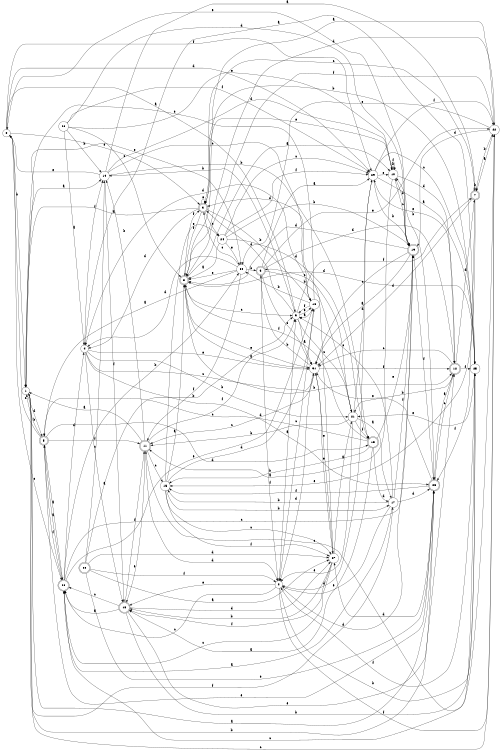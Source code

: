 digraph n26_5 {
__start0 [label="" shape="none"];

rankdir=LR;
size="8,5";

s0 [style="filled", color="black", fillcolor="white" shape="circle", label="0"];
s1 [style="filled", color="black", fillcolor="white" shape="circle", label="1"];
s2 [style="filled", color="black", fillcolor="white" shape="circle", label="2"];
s3 [style="rounded,filled", color="black", fillcolor="white" shape="doublecircle", label="3"];
s4 [style="filled", color="black", fillcolor="white" shape="circle", label="4"];
s5 [style="rounded,filled", color="black", fillcolor="white" shape="doublecircle", label="5"];
s6 [style="rounded,filled", color="black", fillcolor="white" shape="doublecircle", label="6"];
s7 [style="rounded,filled", color="black", fillcolor="white" shape="doublecircle", label="7"];
s8 [style="rounded,filled", color="black", fillcolor="white" shape="doublecircle", label="8"];
s9 [style="filled", color="black", fillcolor="white" shape="circle", label="9"];
s10 [style="filled", color="black", fillcolor="white" shape="circle", label="10"];
s11 [style="rounded,filled", color="black", fillcolor="white" shape="doublecircle", label="11"];
s12 [style="rounded,filled", color="black", fillcolor="white" shape="doublecircle", label="12"];
s13 [style="rounded,filled", color="black", fillcolor="white" shape="doublecircle", label="13"];
s14 [style="filled", color="black", fillcolor="white" shape="circle", label="14"];
s15 [style="filled", color="black", fillcolor="white" shape="circle", label="15"];
s16 [style="filled", color="black", fillcolor="white" shape="circle", label="16"];
s17 [style="filled", color="black", fillcolor="white" shape="circle", label="17"];
s18 [style="rounded,filled", color="black", fillcolor="white" shape="doublecircle", label="18"];
s19 [style="rounded,filled", color="black", fillcolor="white" shape="doublecircle", label="19"];
s20 [style="rounded,filled", color="black", fillcolor="white" shape="doublecircle", label="20"];
s21 [style="filled", color="black", fillcolor="white" shape="circle", label="21"];
s22 [style="filled", color="black", fillcolor="white" shape="circle", label="22"];
s23 [style="rounded,filled", color="black", fillcolor="white" shape="doublecircle", label="23"];
s24 [style="filled", color="black", fillcolor="white" shape="circle", label="24"];
s25 [style="filled", color="black", fillcolor="white" shape="circle", label="25"];
s26 [style="filled", color="black", fillcolor="white" shape="circle", label="26"];
s27 [style="filled", color="black", fillcolor="white" shape="circle", label="27"];
s28 [style="rounded,filled", color="black", fillcolor="white" shape="doublecircle", label="28"];
s29 [style="filled", color="black", fillcolor="white" shape="circle", label="29"];
s30 [style="filled", color="black", fillcolor="white" shape="circle", label="30"];
s31 [style="filled", color="black", fillcolor="white" shape="circle", label="31"];
s0 -> s9 [label="a"];
s0 -> s1 [label="b"];
s0 -> s28 [label="c"];
s0 -> s29 [label="d"];
s0 -> s3 [label="e"];
s0 -> s29 [label="f"];
s1 -> s14 [label="a"];
s1 -> s23 [label="b"];
s1 -> s22 [label="c"];
s1 -> s5 [label="d"];
s1 -> s30 [label="e"];
s1 -> s17 [label="f"];
s2 -> s9 [label="a"];
s2 -> s25 [label="b"];
s2 -> s28 [label="c"];
s2 -> s19 [label="d"];
s2 -> s18 [label="e"];
s2 -> s22 [label="f"];
s3 -> s1 [label="a"];
s3 -> s16 [label="b"];
s3 -> s24 [label="c"];
s3 -> s4 [label="d"];
s3 -> s3 [label="e"];
s3 -> s8 [label="f"];
s4 -> s18 [label="a"];
s4 -> s21 [label="b"];
s4 -> s31 [label="c"];
s4 -> s23 [label="d"];
s4 -> s31 [label="e"];
s4 -> s14 [label="f"];
s5 -> s28 [label="a"];
s5 -> s1 [label="b"];
s5 -> s0 [label="c"];
s5 -> s13 [label="d"];
s5 -> s23 [label="e"];
s5 -> s11 [label="f"];
s6 -> s29 [label="a"];
s6 -> s21 [label="b"];
s6 -> s31 [label="c"];
s6 -> s12 [label="d"];
s6 -> s22 [label="e"];
s6 -> s2 [label="f"];
s7 -> s22 [label="a"];
s7 -> s7 [label="b"];
s7 -> s3 [label="c"];
s7 -> s31 [label="d"];
s7 -> s15 [label="e"];
s7 -> s23 [label="f"];
s8 -> s10 [label="a"];
s8 -> s12 [label="b"];
s8 -> s9 [label="c"];
s8 -> s22 [label="d"];
s8 -> s31 [label="e"];
s8 -> s3 [label="f"];
s9 -> s31 [label="a"];
s9 -> s14 [label="b"];
s9 -> s21 [label="c"];
s9 -> s3 [label="d"];
s9 -> s16 [label="e"];
s9 -> s7 [label="f"];
s10 -> s11 [label="a"];
s10 -> s10 [label="b"];
s10 -> s19 [label="c"];
s10 -> s12 [label="d"];
s10 -> s3 [label="e"];
s10 -> s10 [label="f"];
s11 -> s1 [label="a"];
s11 -> s14 [label="b"];
s11 -> s15 [label="c"];
s11 -> s2 [label="d"];
s11 -> s18 [label="e"];
s11 -> s9 [label="f"];
s12 -> s23 [label="a"];
s12 -> s21 [label="b"];
s12 -> s31 [label="c"];
s12 -> s7 [label="d"];
s12 -> s29 [label="e"];
s12 -> s25 [label="f"];
s13 -> s18 [label="a"];
s13 -> s15 [label="b"];
s13 -> s5 [label="c"];
s13 -> s17 [label="d"];
s13 -> s19 [label="e"];
s13 -> s8 [label="f"];
s14 -> s7 [label="a"];
s14 -> s13 [label="b"];
s14 -> s16 [label="c"];
s14 -> s10 [label="d"];
s14 -> s0 [label="e"];
s14 -> s18 [label="f"];
s15 -> s8 [label="a"];
s15 -> s17 [label="b"];
s15 -> s27 [label="c"];
s15 -> s16 [label="d"];
s15 -> s24 [label="e"];
s15 -> s27 [label="f"];
s16 -> s9 [label="a"];
s16 -> s30 [label="b"];
s16 -> s2 [label="c"];
s16 -> s4 [label="d"];
s16 -> s1 [label="e"];
s16 -> s9 [label="f"];
s17 -> s28 [label="a"];
s17 -> s15 [label="b"];
s17 -> s9 [label="c"];
s17 -> s23 [label="d"];
s17 -> s2 [label="e"];
s17 -> s19 [label="f"];
s18 -> s28 [label="a"];
s18 -> s25 [label="b"];
s18 -> s28 [label="c"];
s18 -> s27 [label="d"];
s18 -> s12 [label="e"];
s18 -> s11 [label="f"];
s19 -> s31 [label="a"];
s19 -> s10 [label="b"];
s19 -> s31 [label="c"];
s19 -> s8 [label="d"];
s19 -> s0 [label="e"];
s19 -> s23 [label="f"];
s20 -> s27 [label="a"];
s20 -> s9 [label="b"];
s20 -> s14 [label="c"];
s20 -> s27 [label="d"];
s20 -> s23 [label="e"];
s20 -> s2 [label="f"];
s21 -> s17 [label="a"];
s21 -> s11 [label="b"];
s21 -> s6 [label="c"];
s21 -> s29 [label="d"];
s21 -> s2 [label="e"];
s21 -> s13 [label="f"];
s22 -> s8 [label="a"];
s22 -> s7 [label="b"];
s22 -> s11 [label="c"];
s22 -> s19 [label="d"];
s22 -> s30 [label="e"];
s22 -> s8 [label="f"];
s23 -> s1 [label="a"];
s23 -> s10 [label="b"];
s23 -> s12 [label="c"];
s23 -> s27 [label="d"];
s23 -> s31 [label="e"];
s23 -> s15 [label="f"];
s24 -> s8 [label="a"];
s24 -> s19 [label="b"];
s24 -> s29 [label="c"];
s24 -> s13 [label="d"];
s24 -> s30 [label="e"];
s24 -> s29 [label="f"];
s25 -> s4 [label="a"];
s25 -> s3 [label="b"];
s25 -> s28 [label="c"];
s25 -> s8 [label="d"];
s25 -> s21 [label="e"];
s25 -> s2 [label="f"];
s26 -> s4 [label="a"];
s26 -> s14 [label="b"];
s26 -> s8 [label="c"];
s26 -> s19 [label="d"];
s26 -> s10 [label="e"];
s26 -> s29 [label="f"];
s27 -> s21 [label="a"];
s27 -> s18 [label="b"];
s27 -> s28 [label="c"];
s27 -> s3 [label="d"];
s27 -> s31 [label="e"];
s27 -> s18 [label="f"];
s28 -> s5 [label="a"];
s28 -> s30 [label="b"];
s28 -> s19 [label="c"];
s28 -> s4 [label="d"];
s28 -> s16 [label="e"];
s28 -> s5 [label="f"];
s29 -> s25 [label="a"];
s29 -> s19 [label="b"];
s29 -> s25 [label="c"];
s29 -> s2 [label="d"];
s29 -> s10 [label="e"];
s29 -> s22 [label="f"];
s30 -> s5 [label="a"];
s30 -> s6 [label="b"];
s30 -> s3 [label="c"];
s30 -> s4 [label="d"];
s30 -> s8 [label="e"];
s30 -> s11 [label="f"];
s31 -> s8 [label="a"];
s31 -> s6 [label="b"];
s31 -> s11 [label="c"];
s31 -> s2 [label="d"];
s31 -> s27 [label="e"];
s31 -> s12 [label="f"];

}